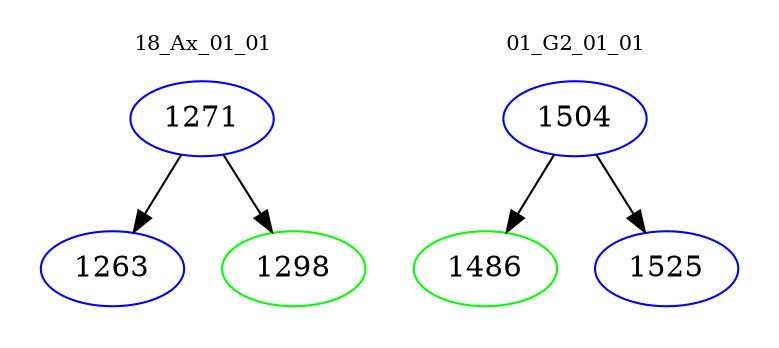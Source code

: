 digraph{
subgraph cluster_0 {
color = white
label = "18_Ax_01_01";
fontsize=10;
T0_1271 [label="1271", color="blue"]
T0_1271 -> T0_1263 [color="black"]
T0_1263 [label="1263", color="blue"]
T0_1271 -> T0_1298 [color="black"]
T0_1298 [label="1298", color="green"]
}
subgraph cluster_1 {
color = white
label = "01_G2_01_01";
fontsize=10;
T1_1504 [label="1504", color="blue"]
T1_1504 -> T1_1486 [color="black"]
T1_1486 [label="1486", color="green"]
T1_1504 -> T1_1525 [color="black"]
T1_1525 [label="1525", color="blue"]
}
}
